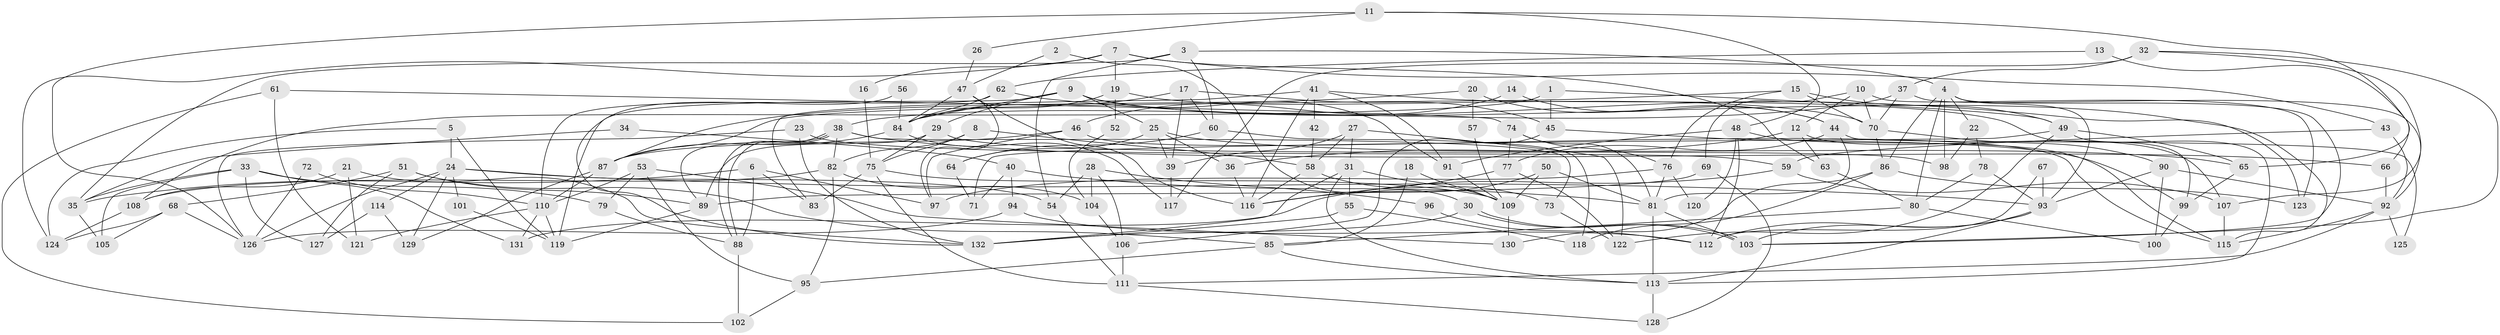 // Generated by graph-tools (version 1.1) at 2025/02/03/09/25 03:02:11]
// undirected, 132 vertices, 264 edges
graph export_dot {
graph [start="1"]
  node [color=gray90,style=filled];
  1;
  2;
  3;
  4;
  5;
  6;
  7;
  8;
  9;
  10;
  11;
  12;
  13;
  14;
  15;
  16;
  17;
  18;
  19;
  20;
  21;
  22;
  23;
  24;
  25;
  26;
  27;
  28;
  29;
  30;
  31;
  32;
  33;
  34;
  35;
  36;
  37;
  38;
  39;
  40;
  41;
  42;
  43;
  44;
  45;
  46;
  47;
  48;
  49;
  50;
  51;
  52;
  53;
  54;
  55;
  56;
  57;
  58;
  59;
  60;
  61;
  62;
  63;
  64;
  65;
  66;
  67;
  68;
  69;
  70;
  71;
  72;
  73;
  74;
  75;
  76;
  77;
  78;
  79;
  80;
  81;
  82;
  83;
  84;
  85;
  86;
  87;
  88;
  89;
  90;
  91;
  92;
  93;
  94;
  95;
  96;
  97;
  98;
  99;
  100;
  101;
  102;
  103;
  104;
  105;
  106;
  107;
  108;
  109;
  110;
  111;
  112;
  113;
  114;
  115;
  116;
  117;
  118;
  119;
  120;
  121;
  122;
  123;
  124;
  125;
  126;
  127;
  128;
  129;
  130;
  131;
  132;
  1 -- 45;
  1 -- 49;
  1 -- 108;
  2 -- 47;
  2 -- 30;
  3 -- 54;
  3 -- 4;
  3 -- 35;
  3 -- 60;
  4 -- 103;
  4 -- 80;
  4 -- 22;
  4 -- 86;
  4 -- 93;
  4 -- 98;
  5 -- 24;
  5 -- 119;
  5 -- 124;
  6 -- 35;
  6 -- 97;
  6 -- 83;
  6 -- 88;
  7 -- 63;
  7 -- 124;
  7 -- 16;
  7 -- 19;
  7 -- 43;
  8 -- 75;
  8 -- 82;
  8 -- 58;
  9 -- 84;
  9 -- 91;
  9 -- 25;
  9 -- 29;
  9 -- 115;
  9 -- 119;
  10 -- 69;
  10 -- 70;
  10 -- 12;
  10 -- 123;
  11 -- 48;
  11 -- 126;
  11 -- 26;
  11 -- 65;
  12 -- 107;
  12 -- 36;
  12 -- 63;
  13 -- 62;
  13 -- 66;
  14 -- 44;
  14 -- 46;
  15 -- 49;
  15 -- 70;
  15 -- 76;
  15 -- 87;
  16 -- 75;
  17 -- 39;
  17 -- 84;
  17 -- 45;
  17 -- 60;
  18 -- 109;
  18 -- 85;
  19 -- 84;
  19 -- 52;
  19 -- 70;
  20 -- 87;
  20 -- 44;
  20 -- 57;
  21 -- 108;
  21 -- 132;
  21 -- 121;
  22 -- 98;
  22 -- 78;
  23 -- 132;
  23 -- 126;
  23 -- 59;
  24 -- 93;
  24 -- 114;
  24 -- 54;
  24 -- 101;
  24 -- 126;
  24 -- 129;
  25 -- 39;
  25 -- 36;
  25 -- 64;
  25 -- 65;
  26 -- 47;
  27 -- 58;
  27 -- 122;
  27 -- 31;
  27 -- 39;
  28 -- 54;
  28 -- 106;
  28 -- 96;
  28 -- 104;
  29 -- 89;
  29 -- 75;
  29 -- 98;
  30 -- 132;
  30 -- 103;
  30 -- 103;
  31 -- 113;
  31 -- 55;
  31 -- 109;
  31 -- 132;
  32 -- 103;
  32 -- 107;
  32 -- 37;
  32 -- 117;
  33 -- 35;
  33 -- 131;
  33 -- 79;
  33 -- 105;
  33 -- 127;
  34 -- 35;
  34 -- 40;
  35 -- 105;
  36 -- 116;
  37 -- 70;
  37 -- 38;
  37 -- 92;
  38 -- 88;
  38 -- 88;
  38 -- 66;
  38 -- 73;
  38 -- 82;
  38 -- 89;
  39 -- 117;
  40 -- 71;
  40 -- 81;
  40 -- 94;
  41 -- 116;
  41 -- 83;
  41 -- 42;
  41 -- 91;
  41 -- 99;
  42 -- 58;
  43 -- 92;
  43 -- 59;
  44 -- 77;
  44 -- 81;
  44 -- 125;
  45 -- 99;
  45 -- 106;
  46 -- 115;
  46 -- 97;
  46 -- 87;
  47 -- 116;
  47 -- 84;
  47 -- 97;
  48 -- 115;
  48 -- 91;
  48 -- 112;
  48 -- 120;
  49 -- 113;
  49 -- 65;
  49 -- 71;
  49 -- 122;
  50 -- 116;
  50 -- 81;
  50 -- 109;
  51 -- 89;
  51 -- 85;
  51 -- 68;
  51 -- 127;
  52 -- 104;
  53 -- 95;
  53 -- 79;
  53 -- 110;
  53 -- 130;
  54 -- 111;
  55 -- 118;
  55 -- 132;
  56 -- 84;
  56 -- 132;
  57 -- 109;
  58 -- 116;
  58 -- 73;
  59 -- 107;
  59 -- 131;
  60 -- 64;
  60 -- 118;
  61 -- 121;
  61 -- 74;
  61 -- 102;
  62 -- 123;
  62 -- 110;
  62 -- 84;
  63 -- 80;
  64 -- 71;
  65 -- 99;
  66 -- 92;
  67 -- 112;
  67 -- 93;
  68 -- 124;
  68 -- 105;
  68 -- 126;
  69 -- 128;
  69 -- 89;
  70 -- 86;
  70 -- 90;
  72 -- 110;
  72 -- 126;
  73 -- 122;
  74 -- 76;
  74 -- 81;
  74 -- 77;
  75 -- 109;
  75 -- 83;
  75 -- 111;
  76 -- 81;
  76 -- 97;
  76 -- 120;
  77 -- 122;
  77 -- 116;
  78 -- 93;
  78 -- 80;
  79 -- 88;
  80 -- 100;
  80 -- 85;
  81 -- 103;
  81 -- 113;
  82 -- 104;
  82 -- 95;
  82 -- 108;
  84 -- 87;
  84 -- 117;
  85 -- 95;
  85 -- 113;
  86 -- 130;
  86 -- 118;
  86 -- 123;
  87 -- 110;
  87 -- 129;
  88 -- 102;
  89 -- 119;
  90 -- 93;
  90 -- 92;
  90 -- 100;
  91 -- 109;
  92 -- 111;
  92 -- 115;
  92 -- 125;
  93 -- 112;
  93 -- 103;
  93 -- 113;
  94 -- 126;
  94 -- 112;
  95 -- 102;
  96 -- 112;
  99 -- 100;
  101 -- 119;
  104 -- 106;
  106 -- 111;
  107 -- 115;
  108 -- 124;
  109 -- 130;
  110 -- 119;
  110 -- 121;
  110 -- 131;
  111 -- 128;
  113 -- 128;
  114 -- 127;
  114 -- 129;
}
